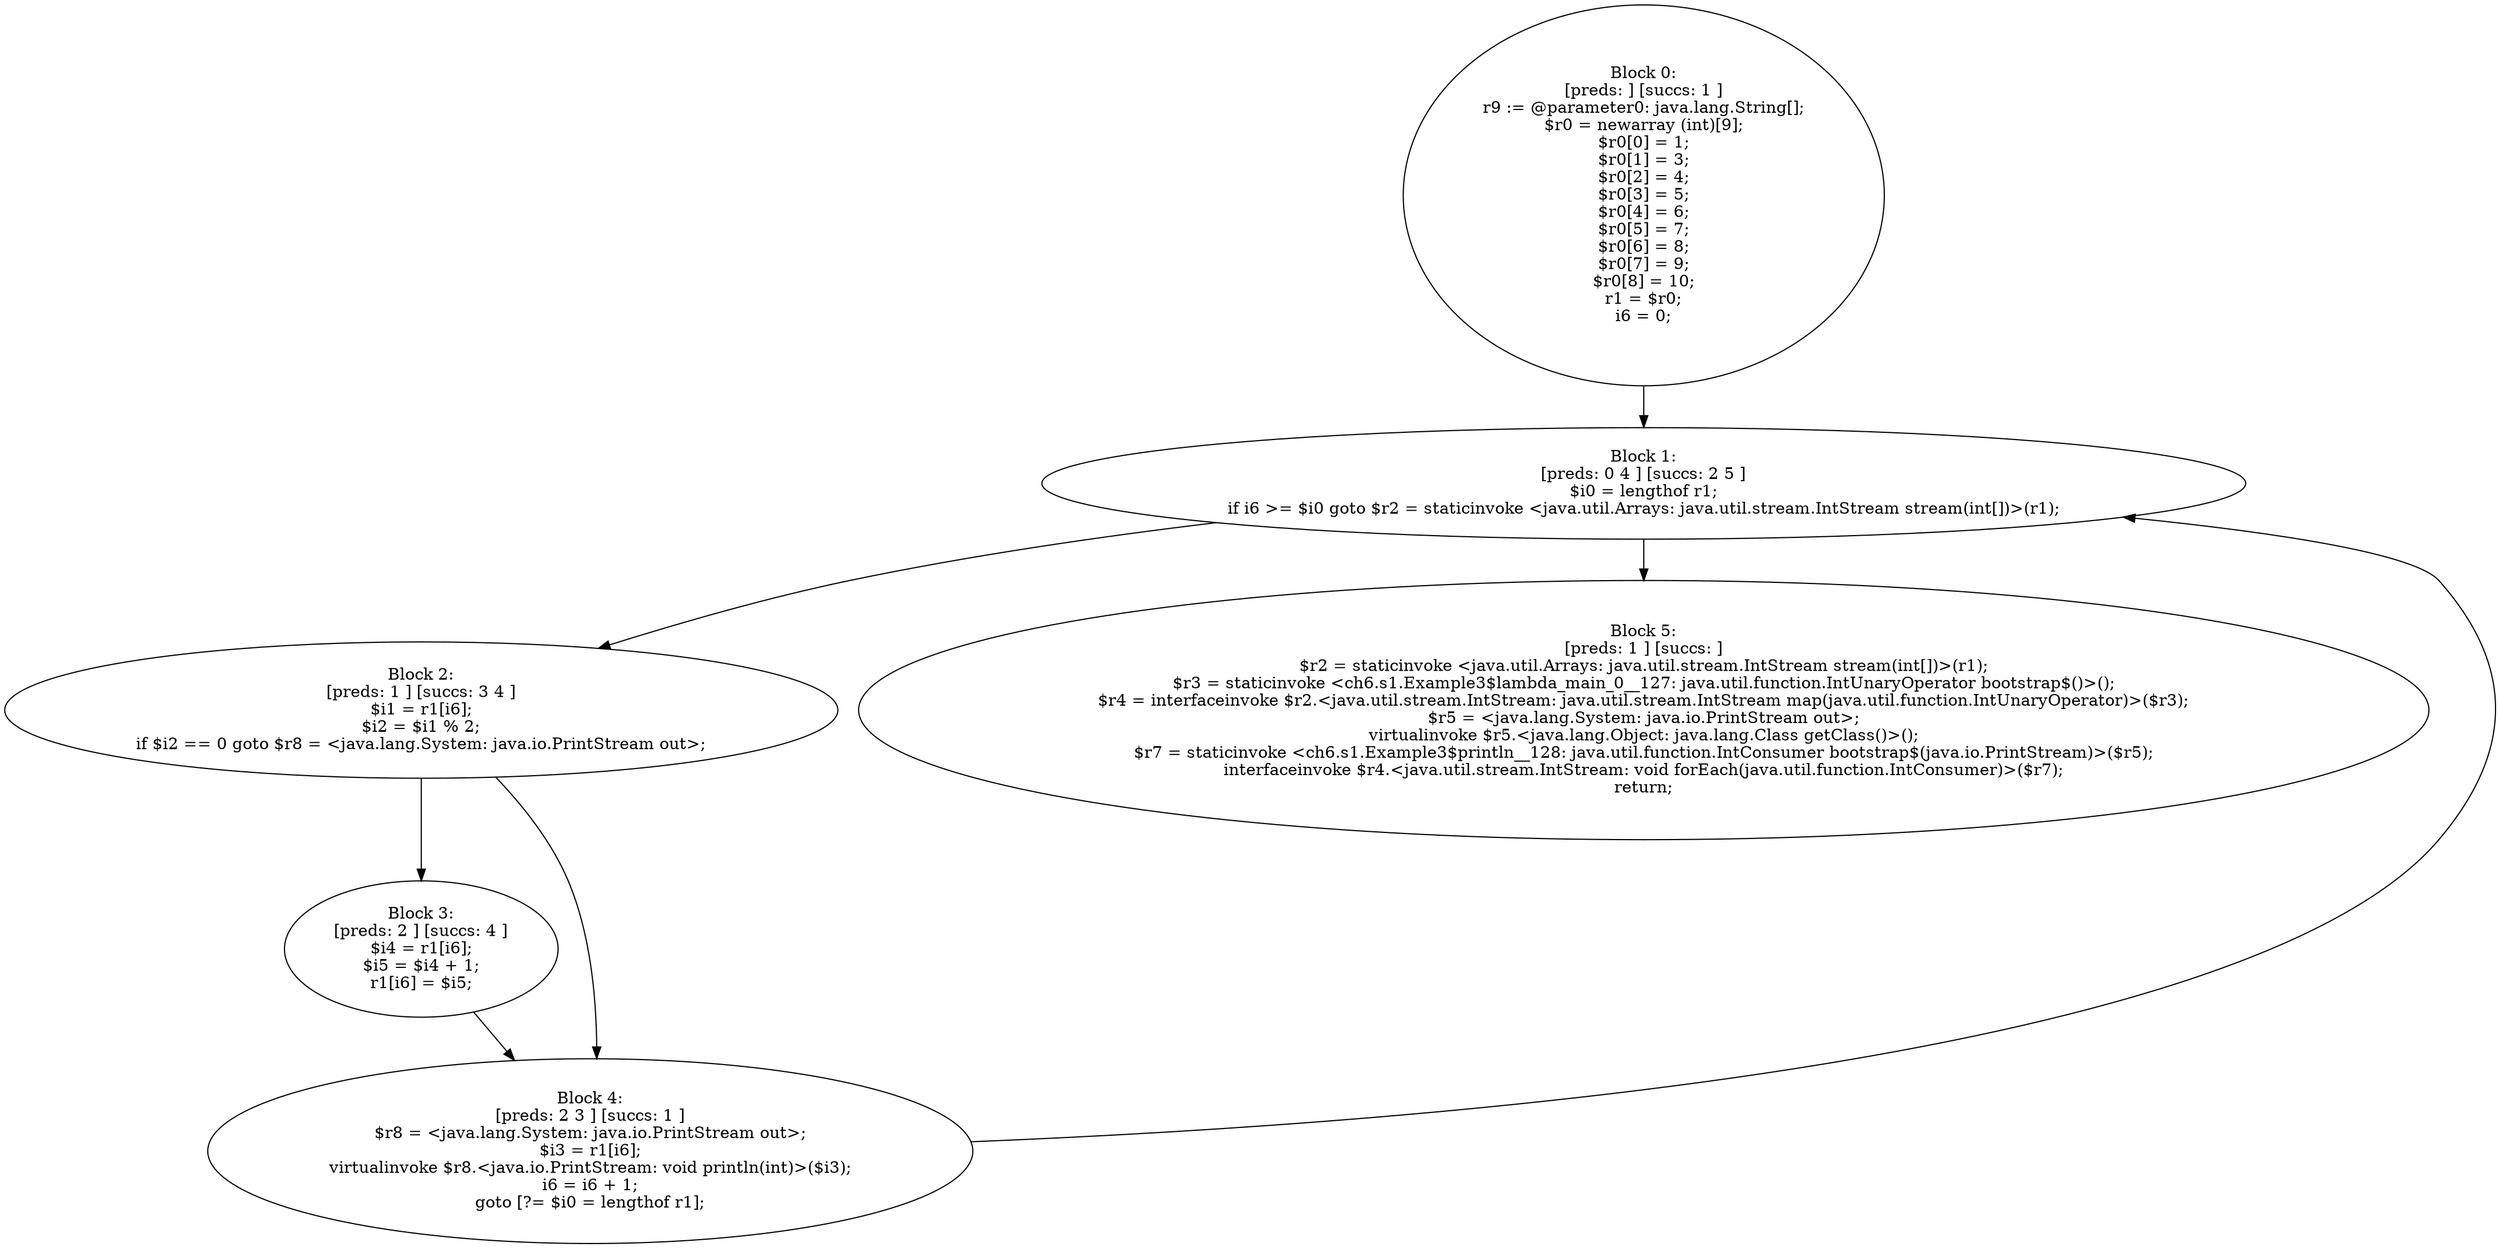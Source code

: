 digraph "unitGraph" {
    "Block 0:
[preds: ] [succs: 1 ]
r9 := @parameter0: java.lang.String[];
$r0 = newarray (int)[9];
$r0[0] = 1;
$r0[1] = 3;
$r0[2] = 4;
$r0[3] = 5;
$r0[4] = 6;
$r0[5] = 7;
$r0[6] = 8;
$r0[7] = 9;
$r0[8] = 10;
r1 = $r0;
i6 = 0;
"
    "Block 1:
[preds: 0 4 ] [succs: 2 5 ]
$i0 = lengthof r1;
if i6 >= $i0 goto $r2 = staticinvoke <java.util.Arrays: java.util.stream.IntStream stream(int[])>(r1);
"
    "Block 2:
[preds: 1 ] [succs: 3 4 ]
$i1 = r1[i6];
$i2 = $i1 % 2;
if $i2 == 0 goto $r8 = <java.lang.System: java.io.PrintStream out>;
"
    "Block 3:
[preds: 2 ] [succs: 4 ]
$i4 = r1[i6];
$i5 = $i4 + 1;
r1[i6] = $i5;
"
    "Block 4:
[preds: 2 3 ] [succs: 1 ]
$r8 = <java.lang.System: java.io.PrintStream out>;
$i3 = r1[i6];
virtualinvoke $r8.<java.io.PrintStream: void println(int)>($i3);
i6 = i6 + 1;
goto [?= $i0 = lengthof r1];
"
    "Block 5:
[preds: 1 ] [succs: ]
$r2 = staticinvoke <java.util.Arrays: java.util.stream.IntStream stream(int[])>(r1);
$r3 = staticinvoke <ch6.s1.Example3$lambda_main_0__127: java.util.function.IntUnaryOperator bootstrap$()>();
$r4 = interfaceinvoke $r2.<java.util.stream.IntStream: java.util.stream.IntStream map(java.util.function.IntUnaryOperator)>($r3);
$r5 = <java.lang.System: java.io.PrintStream out>;
virtualinvoke $r5.<java.lang.Object: java.lang.Class getClass()>();
$r7 = staticinvoke <ch6.s1.Example3$println__128: java.util.function.IntConsumer bootstrap$(java.io.PrintStream)>($r5);
interfaceinvoke $r4.<java.util.stream.IntStream: void forEach(java.util.function.IntConsumer)>($r7);
return;
"
    "Block 0:
[preds: ] [succs: 1 ]
r9 := @parameter0: java.lang.String[];
$r0 = newarray (int)[9];
$r0[0] = 1;
$r0[1] = 3;
$r0[2] = 4;
$r0[3] = 5;
$r0[4] = 6;
$r0[5] = 7;
$r0[6] = 8;
$r0[7] = 9;
$r0[8] = 10;
r1 = $r0;
i6 = 0;
"->"Block 1:
[preds: 0 4 ] [succs: 2 5 ]
$i0 = lengthof r1;
if i6 >= $i0 goto $r2 = staticinvoke <java.util.Arrays: java.util.stream.IntStream stream(int[])>(r1);
";
    "Block 1:
[preds: 0 4 ] [succs: 2 5 ]
$i0 = lengthof r1;
if i6 >= $i0 goto $r2 = staticinvoke <java.util.Arrays: java.util.stream.IntStream stream(int[])>(r1);
"->"Block 2:
[preds: 1 ] [succs: 3 4 ]
$i1 = r1[i6];
$i2 = $i1 % 2;
if $i2 == 0 goto $r8 = <java.lang.System: java.io.PrintStream out>;
";
    "Block 1:
[preds: 0 4 ] [succs: 2 5 ]
$i0 = lengthof r1;
if i6 >= $i0 goto $r2 = staticinvoke <java.util.Arrays: java.util.stream.IntStream stream(int[])>(r1);
"->"Block 5:
[preds: 1 ] [succs: ]
$r2 = staticinvoke <java.util.Arrays: java.util.stream.IntStream stream(int[])>(r1);
$r3 = staticinvoke <ch6.s1.Example3$lambda_main_0__127: java.util.function.IntUnaryOperator bootstrap$()>();
$r4 = interfaceinvoke $r2.<java.util.stream.IntStream: java.util.stream.IntStream map(java.util.function.IntUnaryOperator)>($r3);
$r5 = <java.lang.System: java.io.PrintStream out>;
virtualinvoke $r5.<java.lang.Object: java.lang.Class getClass()>();
$r7 = staticinvoke <ch6.s1.Example3$println__128: java.util.function.IntConsumer bootstrap$(java.io.PrintStream)>($r5);
interfaceinvoke $r4.<java.util.stream.IntStream: void forEach(java.util.function.IntConsumer)>($r7);
return;
";
    "Block 2:
[preds: 1 ] [succs: 3 4 ]
$i1 = r1[i6];
$i2 = $i1 % 2;
if $i2 == 0 goto $r8 = <java.lang.System: java.io.PrintStream out>;
"->"Block 3:
[preds: 2 ] [succs: 4 ]
$i4 = r1[i6];
$i5 = $i4 + 1;
r1[i6] = $i5;
";
    "Block 2:
[preds: 1 ] [succs: 3 4 ]
$i1 = r1[i6];
$i2 = $i1 % 2;
if $i2 == 0 goto $r8 = <java.lang.System: java.io.PrintStream out>;
"->"Block 4:
[preds: 2 3 ] [succs: 1 ]
$r8 = <java.lang.System: java.io.PrintStream out>;
$i3 = r1[i6];
virtualinvoke $r8.<java.io.PrintStream: void println(int)>($i3);
i6 = i6 + 1;
goto [?= $i0 = lengthof r1];
";
    "Block 3:
[preds: 2 ] [succs: 4 ]
$i4 = r1[i6];
$i5 = $i4 + 1;
r1[i6] = $i5;
"->"Block 4:
[preds: 2 3 ] [succs: 1 ]
$r8 = <java.lang.System: java.io.PrintStream out>;
$i3 = r1[i6];
virtualinvoke $r8.<java.io.PrintStream: void println(int)>($i3);
i6 = i6 + 1;
goto [?= $i0 = lengthof r1];
";
    "Block 4:
[preds: 2 3 ] [succs: 1 ]
$r8 = <java.lang.System: java.io.PrintStream out>;
$i3 = r1[i6];
virtualinvoke $r8.<java.io.PrintStream: void println(int)>($i3);
i6 = i6 + 1;
goto [?= $i0 = lengthof r1];
"->"Block 1:
[preds: 0 4 ] [succs: 2 5 ]
$i0 = lengthof r1;
if i6 >= $i0 goto $r2 = staticinvoke <java.util.Arrays: java.util.stream.IntStream stream(int[])>(r1);
";
}
